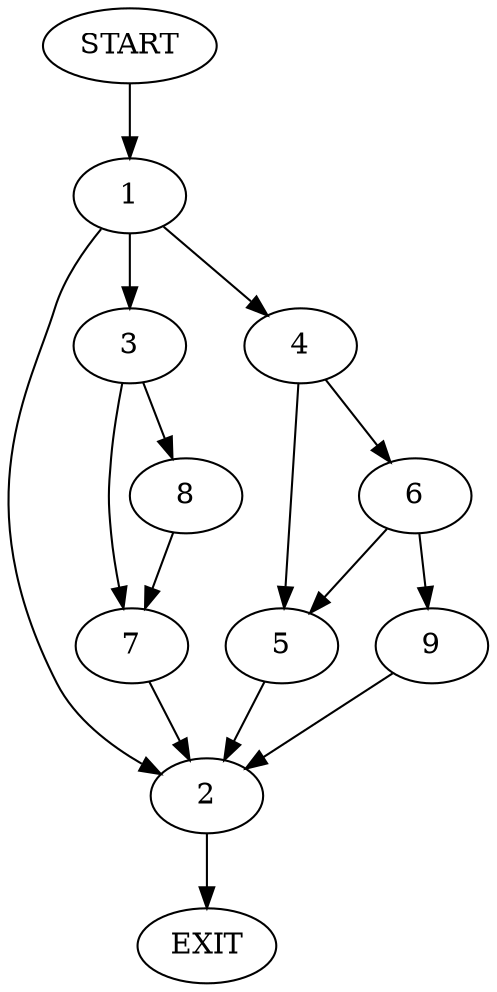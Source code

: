 digraph {
0 [label="START"]
10 [label="EXIT"]
0 -> 1
1 -> 2
1 -> 3
1 -> 4
4 -> 5
4 -> 6
3 -> 7
3 -> 8
2 -> 10
5 -> 2
6 -> 9
6 -> 5
9 -> 2
8 -> 7
7 -> 2
}

